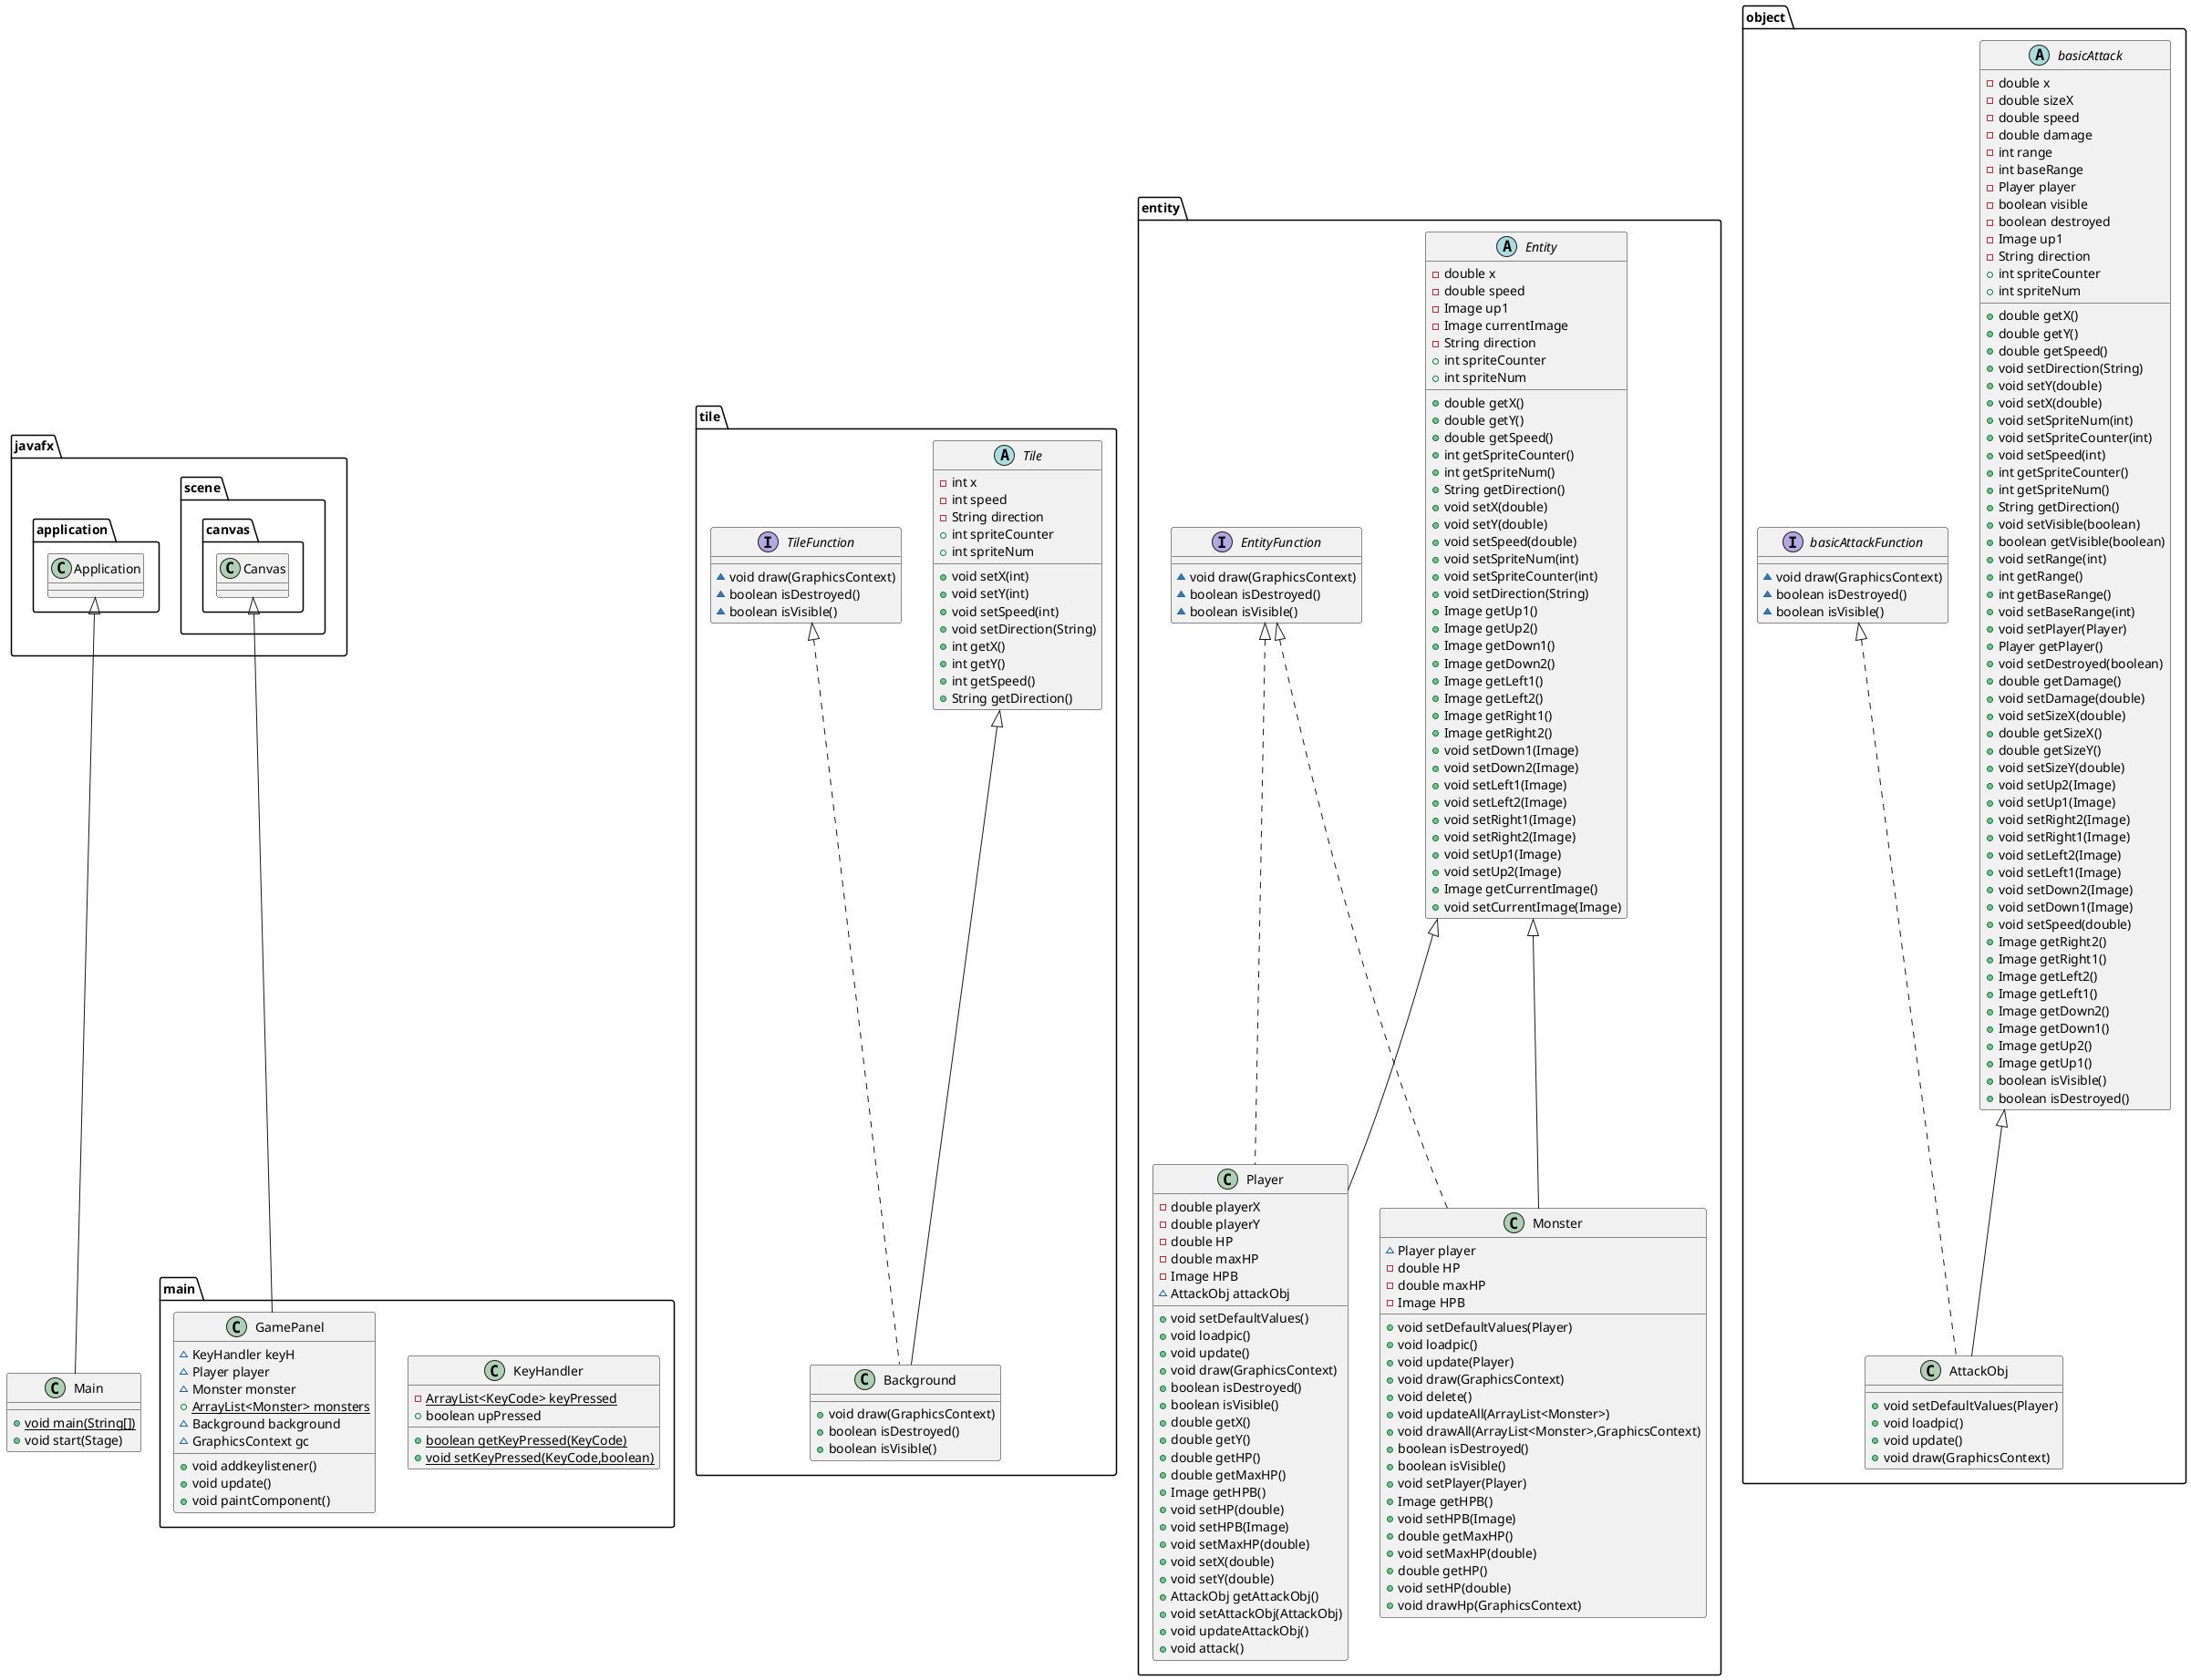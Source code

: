 @startuml
abstract class tile.Tile {
- int x
- int speed
- String direction
+ int spriteCounter
+ int spriteNum
+ void setX(int)
+ void setY(int)
+ void setSpeed(int)
+ void setDirection(String)
+ int getX()
+ int getY()
+ int getSpeed()
+ String getDirection()
}
abstract class entity.Entity {
- double x
- double speed
- Image up1
- Image currentImage
- String direction
+ int spriteCounter
+ int spriteNum
+ double getX()
+ double getY()
+ double getSpeed()
+ int getSpriteCounter()
+ int getSpriteNum()
+ String getDirection()
+ void setX(double)
+ void setY(double)
+ void setSpeed(double)
+ void setSpriteNum(int)
+ void setSpriteCounter(int)
+ void setDirection(String)
+ Image getUp1()
+ Image getUp2()
+ Image getDown1()
+ Image getDown2()
+ Image getLeft1()
+ Image getLeft2()
+ Image getRight1()
+ Image getRight2()
+ void setDown1(Image)
+ void setDown2(Image)
+ void setLeft1(Image)
+ void setLeft2(Image)
+ void setRight1(Image)
+ void setRight2(Image)
+ void setUp1(Image)
+ void setUp2(Image)
+ Image getCurrentImage()
+ void setCurrentImage(Image)
}
class Main {
+ {static} void main(String[])
+ void start(Stage)
}
class main.KeyHandler {
- {static} ArrayList<KeyCode> keyPressed
+ boolean upPressed
+ {static} boolean getKeyPressed(KeyCode)
+ {static} void setKeyPressed(KeyCode,boolean)
}
abstract class object.basicAttack {
- double x
- double sizeX
- double speed
- double damage
- int range
- int baseRange
- Player player
- boolean visible
- boolean destroyed
- Image up1
- String direction
+ int spriteCounter
+ int spriteNum
+ double getX()
+ double getY()
+ double getSpeed()
+ void setDirection(String)
+ void setY(double)
+ void setX(double)
+ void setSpriteNum(int)
+ void setSpriteCounter(int)
+ void setSpeed(int)
+ int getSpriteCounter()
+ int getSpriteNum()
+ String getDirection()
+ void setVisible(boolean)
+ boolean getVisible(boolean)
+ void setRange(int)
+ int getRange()
+ int getBaseRange()
+ void setBaseRange(int)
+ void setPlayer(Player)
+ Player getPlayer()
+ void setDestroyed(boolean)
+ double getDamage()
+ void setDamage(double)
+ void setSizeX(double)
+ double getSizeX()
+ double getSizeY()
+ void setSizeY(double)
+ void setUp2(Image)
+ void setUp1(Image)
+ void setRight2(Image)
+ void setRight1(Image)
+ void setLeft2(Image)
+ void setLeft1(Image)
+ void setDown2(Image)
+ void setDown1(Image)
+ void setSpeed(double)
+ Image getRight2()
+ Image getRight1()
+ Image getLeft2()
+ Image getLeft1()
+ Image getDown2()
+ Image getDown1()
+ Image getUp2()
+ Image getUp1()
+ boolean isVisible()
+ boolean isDestroyed()
}
class tile.Background {
+ void draw(GraphicsContext)
+ boolean isDestroyed()
+ boolean isVisible()
}
interface tile.TileFunction {
~ void draw(GraphicsContext)
~ boolean isDestroyed()
~ boolean isVisible()
}
class object.AttackObj {
+ void setDefaultValues(Player)
+ void loadpic()
+ void update()
+ void draw(GraphicsContext)
}
class entity.Player {
- double playerX
- double playerY
- double HP
- double maxHP
- Image HPB
~ AttackObj attackObj
+ void setDefaultValues()
+ void loadpic()
+ void update()
+ void draw(GraphicsContext)
+ boolean isDestroyed()
+ boolean isVisible()
+ double getX()
+ double getY()
+ double getHP()
+ double getMaxHP()
+ Image getHPB()
+ void setHP(double)
+ void setHPB(Image)
+ void setMaxHP(double)
+ void setX(double)
+ void setY(double)
+ AttackObj getAttackObj()
+ void setAttackObj(AttackObj)
+ void updateAttackObj()
+ void attack()
}
class main.GamePanel {
~ KeyHandler keyH
~ Player player
~ Monster monster
+ {static} ArrayList<Monster> monsters
~ Background background
~ GraphicsContext gc
+ void addkeylistener()
+ void update()
+ void paintComponent()
}
interface entity.EntityFunction {
~ void draw(GraphicsContext)
~ boolean isDestroyed()
~ boolean isVisible()
}
class entity.Monster {
~ Player player
- double HP
- double maxHP
- Image HPB
+ void setDefaultValues(Player)
+ void loadpic()
+ void update(Player)
+ void draw(GraphicsContext)
+ void delete()
+ void updateAll(ArrayList<Monster>)
+ void drawAll(ArrayList<Monster>,GraphicsContext)
+ boolean isDestroyed()
+ boolean isVisible()
+ void setPlayer(Player)
+ Image getHPB()
+ void setHPB(Image)
+ double getMaxHP()
+ void setMaxHP(double)
+ double getHP()
+ void setHP(double)
+ void drawHp(GraphicsContext)
}
interface object.basicAttackFunction {
~ void draw(GraphicsContext)
~ boolean isDestroyed()
~ boolean isVisible()
}


javafx.application.Application <|-- Main
tile.TileFunction <|.. tile.Background
tile.Tile <|-- tile.Background
object.basicAttackFunction <|.. object.AttackObj
object.basicAttack <|-- object.AttackObj
entity.EntityFunction <|.. entity.Player
entity.Entity <|-- entity.Player
javafx.scene.canvas.Canvas <|-- main.GamePanel
entity.EntityFunction <|.. entity.Monster
entity.Entity <|-- entity.Monster
@enduml